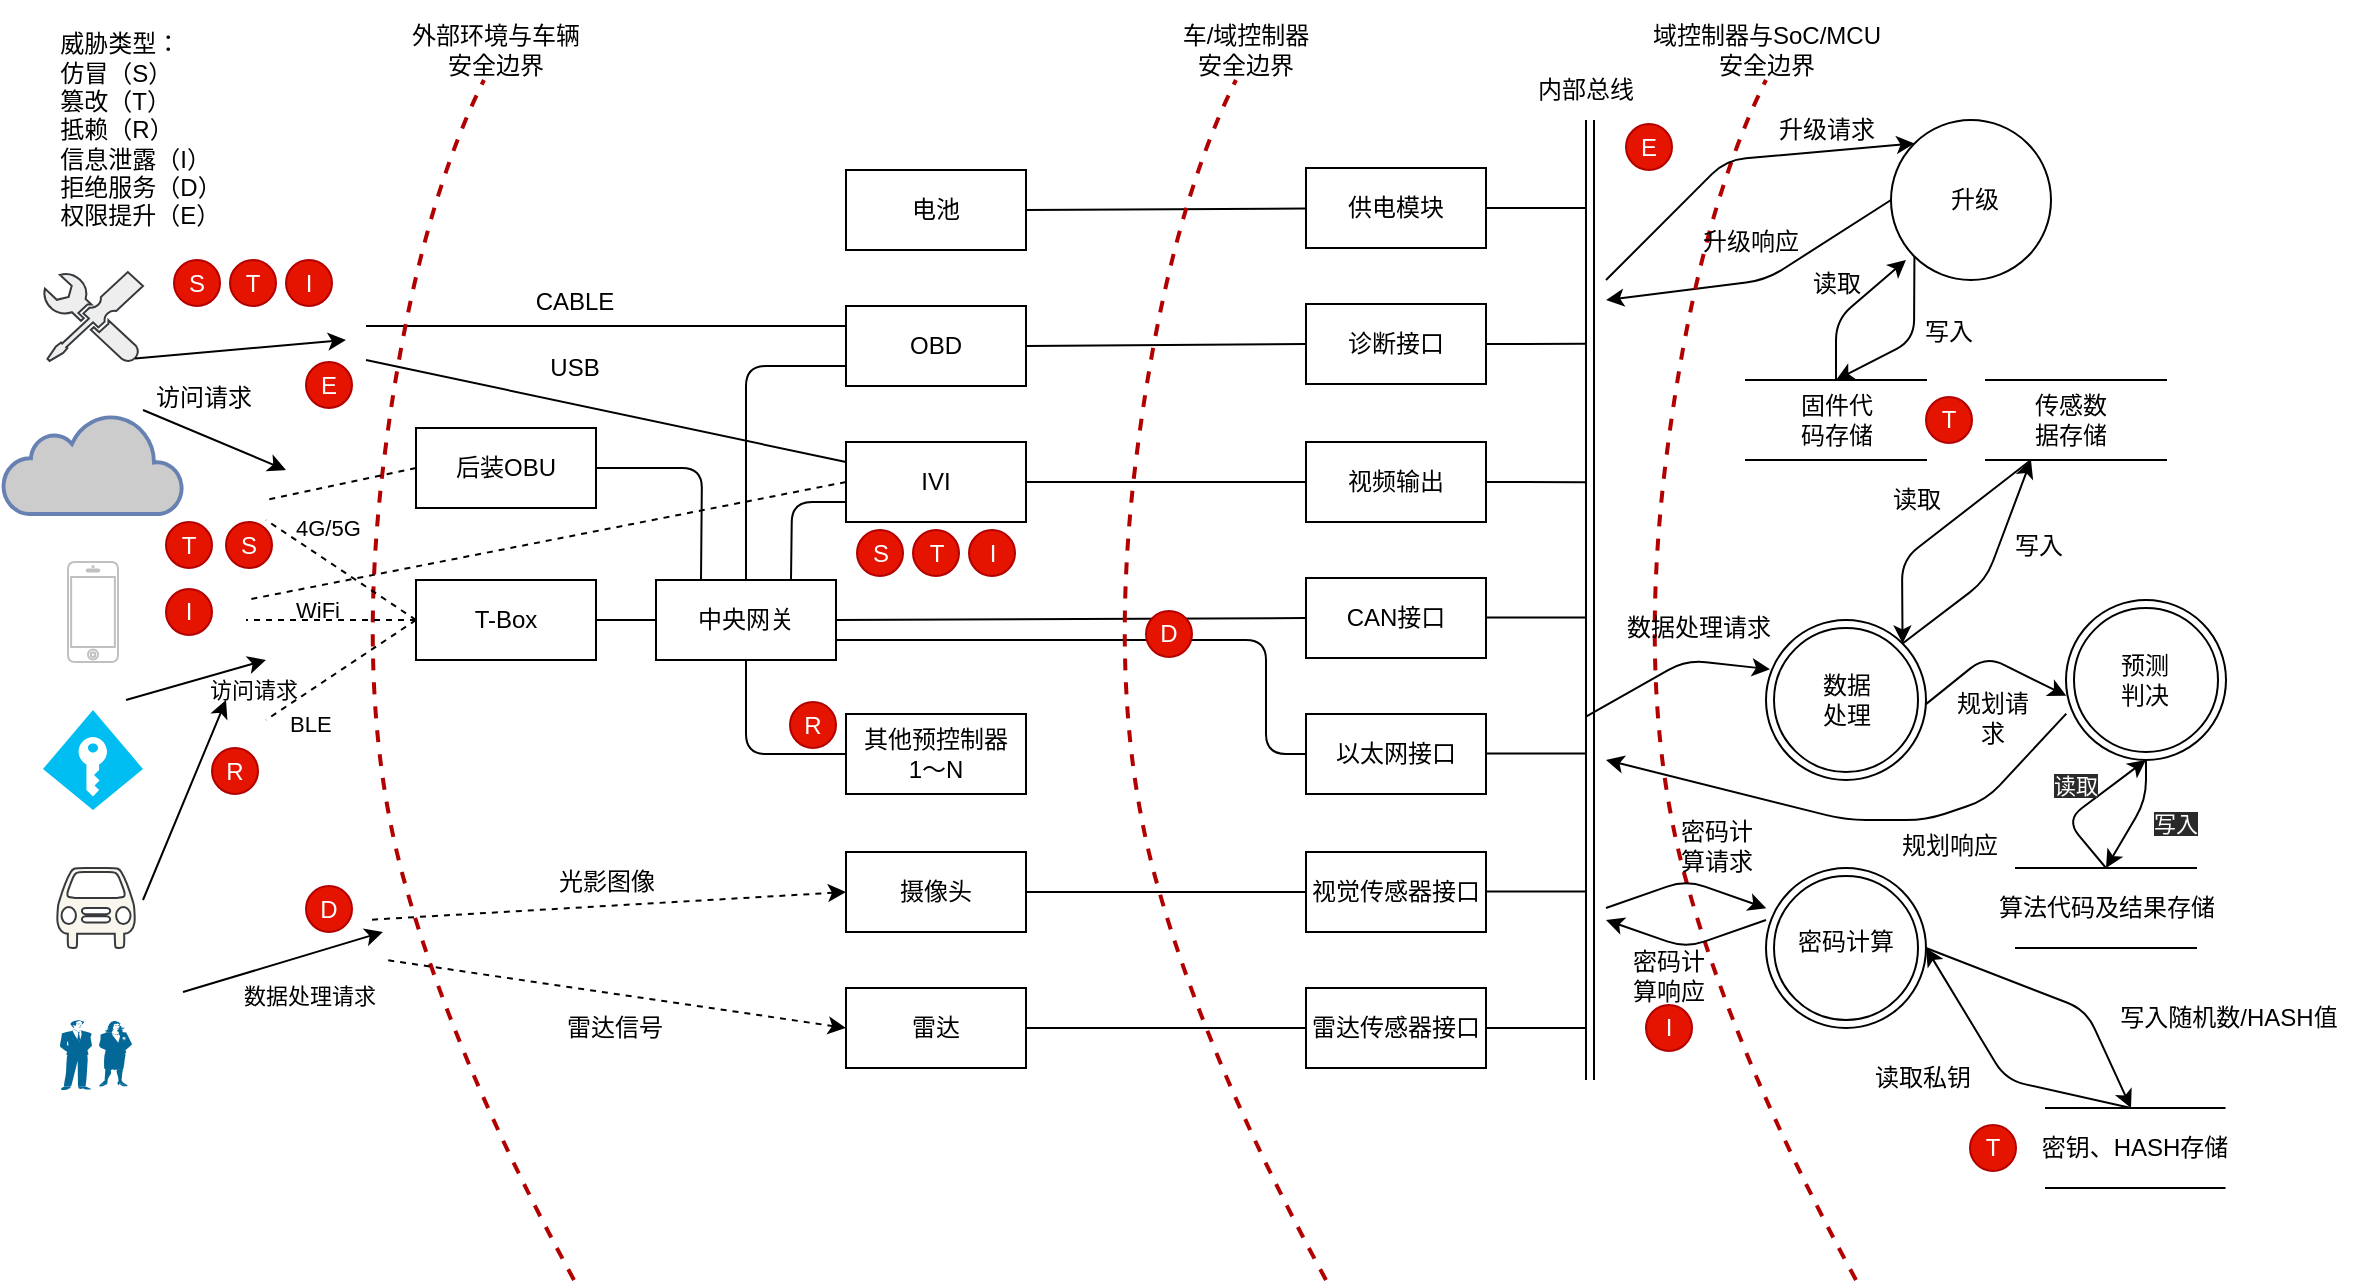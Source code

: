 <mxfile>
    <diagram id="yi_KGAg5PP_Yf4ZSJqFj" name="第 1 页">
        <mxGraphModel dx="1181" dy="488" grid="1" gridSize="10" guides="1" tooltips="1" connect="1" arrows="1" fold="1" page="0" pageScale="1" pageWidth="827" pageHeight="1169" math="0" shadow="0">
            <root>
                <mxCell id="0"/>
                <mxCell id="1" parent="0"/>
                <mxCell id="26" style="edgeStyle=none;html=1;exitX=1;exitY=0.5;exitDx=0;exitDy=0;endArrow=none;endFill=0;" edge="1" parent="1" source="5" target="11">
                    <mxGeometry relative="1" as="geometry"/>
                </mxCell>
                <mxCell id="5" value="电池" style="rounded=0;whiteSpace=wrap;html=1;" vertex="1" parent="1">
                    <mxGeometry x="30" y="125" width="90" height="40" as="geometry"/>
                </mxCell>
                <mxCell id="68" style="edgeStyle=none;html=1;exitX=1;exitY=0.5;exitDx=0;exitDy=0;endArrow=none;endFill=0;" edge="1" parent="1" source="11">
                    <mxGeometry relative="1" as="geometry">
                        <mxPoint x="400" y="144.049" as="targetPoint"/>
                    </mxGeometry>
                </mxCell>
                <mxCell id="11" value="供电模块" style="rounded=0;whiteSpace=wrap;html=1;" vertex="1" parent="1">
                    <mxGeometry x="260" y="124" width="90" height="40" as="geometry"/>
                </mxCell>
                <mxCell id="12" value="视觉传感器接口" style="rounded=0;whiteSpace=wrap;html=1;" vertex="1" parent="1">
                    <mxGeometry x="260" y="466" width="90" height="40" as="geometry"/>
                </mxCell>
                <mxCell id="69" style="edgeStyle=none;html=1;exitX=1;exitY=0.5;exitDx=0;exitDy=0;endArrow=none;endFill=0;" edge="1" parent="1" source="15">
                    <mxGeometry relative="1" as="geometry">
                        <mxPoint x="400" y="211.854" as="targetPoint"/>
                    </mxGeometry>
                </mxCell>
                <mxCell id="15" value="诊断接口" style="rounded=0;whiteSpace=wrap;html=1;" vertex="1" parent="1">
                    <mxGeometry x="260" y="192" width="90" height="40" as="geometry"/>
                </mxCell>
                <mxCell id="70" style="edgeStyle=none;html=1;exitX=1;exitY=0.5;exitDx=0;exitDy=0;endArrow=none;endFill=0;" edge="1" parent="1" source="16">
                    <mxGeometry relative="1" as="geometry">
                        <mxPoint x="400" y="281.122" as="targetPoint"/>
                    </mxGeometry>
                </mxCell>
                <mxCell id="16" value="&lt;span&gt;视频输出&lt;/span&gt;" style="rounded=0;whiteSpace=wrap;html=1;" vertex="1" parent="1">
                    <mxGeometry x="260" y="261" width="90" height="40" as="geometry"/>
                </mxCell>
                <mxCell id="17" value="CAN接口" style="rounded=0;whiteSpace=wrap;html=1;" vertex="1" parent="1">
                    <mxGeometry x="260" y="329" width="90" height="40" as="geometry"/>
                </mxCell>
                <mxCell id="18" value="以太网接口" style="rounded=0;whiteSpace=wrap;html=1;" vertex="1" parent="1">
                    <mxGeometry x="260" y="397" width="90" height="40" as="geometry"/>
                </mxCell>
                <mxCell id="51" style="edgeStyle=none;html=1;exitX=1;exitY=0.5;exitDx=0;exitDy=0;entryX=0;entryY=0.5;entryDx=0;entryDy=0;endArrow=none;endFill=0;" edge="1" parent="1" source="22" target="15">
                    <mxGeometry relative="1" as="geometry"/>
                </mxCell>
                <mxCell id="82" style="edgeStyle=none;html=1;exitX=0;exitY=0.75;exitDx=0;exitDy=0;entryX=0.5;entryY=0;entryDx=0;entryDy=0;endArrow=none;endFill=0;" edge="1" parent="1" source="22" target="24">
                    <mxGeometry relative="1" as="geometry">
                        <Array as="points">
                            <mxPoint x="-20" y="223"/>
                        </Array>
                    </mxGeometry>
                </mxCell>
                <mxCell id="98" style="edgeStyle=none;html=1;exitX=0;exitY=0.25;exitDx=0;exitDy=0;fontColor=#0A0A0A;endArrow=none;endFill=0;" edge="1" parent="1" source="22">
                    <mxGeometry relative="1" as="geometry">
                        <mxPoint x="-210" y="203" as="targetPoint"/>
                    </mxGeometry>
                </mxCell>
                <mxCell id="22" value="OBD" style="rounded=0;whiteSpace=wrap;html=1;" vertex="1" parent="1">
                    <mxGeometry x="30" y="193" width="90" height="40" as="geometry"/>
                </mxCell>
                <mxCell id="86" style="edgeStyle=none;html=1;exitX=0;exitY=0.75;exitDx=0;exitDy=0;entryX=0.75;entryY=0;entryDx=0;entryDy=0;endArrow=none;endFill=0;" edge="1" parent="1" source="23" target="24">
                    <mxGeometry relative="1" as="geometry">
                        <Array as="points">
                            <mxPoint x="3" y="291"/>
                        </Array>
                    </mxGeometry>
                </mxCell>
                <mxCell id="112" style="edgeStyle=none;html=1;exitX=0;exitY=0.5;exitDx=0;exitDy=0;dashed=1;fontColor=#FFFFFF;endArrow=none;endFill=0;" edge="1" parent="1" source="23">
                    <mxGeometry relative="1" as="geometry">
                        <mxPoint x="-270" y="340" as="targetPoint"/>
                    </mxGeometry>
                </mxCell>
                <mxCell id="23" value="IVI" style="rounded=0;whiteSpace=wrap;html=1;" vertex="1" parent="1">
                    <mxGeometry x="30" y="261" width="90" height="40" as="geometry"/>
                </mxCell>
                <mxCell id="52" style="edgeStyle=none;html=1;exitX=1;exitY=0.5;exitDx=0;exitDy=0;entryX=0;entryY=0.5;entryDx=0;entryDy=0;endArrow=none;endFill=0;" edge="1" parent="1" source="24" target="17">
                    <mxGeometry relative="1" as="geometry"/>
                </mxCell>
                <mxCell id="85" style="edgeStyle=none;html=1;exitX=0.5;exitY=1;exitDx=0;exitDy=0;entryX=0;entryY=0.5;entryDx=0;entryDy=0;endArrow=none;endFill=0;" edge="1" parent="1" source="24" target="84">
                    <mxGeometry relative="1" as="geometry">
                        <Array as="points">
                            <mxPoint x="-20" y="417"/>
                        </Array>
                    </mxGeometry>
                </mxCell>
                <mxCell id="24" value="中央网关" style="rounded=0;whiteSpace=wrap;html=1;" vertex="1" parent="1">
                    <mxGeometry x="-65" y="330" width="90" height="40" as="geometry"/>
                </mxCell>
                <mxCell id="53" style="edgeStyle=none;html=1;exitX=1;exitY=0.75;exitDx=0;exitDy=0;entryX=0;entryY=0.5;entryDx=0;entryDy=0;endArrow=none;endFill=0;" edge="1" parent="1" source="24" target="18">
                    <mxGeometry relative="1" as="geometry">
                        <mxPoint x="120" y="418" as="sourcePoint"/>
                        <Array as="points">
                            <mxPoint x="60" y="360"/>
                            <mxPoint x="240" y="360"/>
                            <mxPoint x="240" y="417"/>
                        </Array>
                    </mxGeometry>
                </mxCell>
                <mxCell id="28" value="" style="endArrow=none;html=1;exitX=1;exitY=0.5;exitDx=0;exitDy=0;entryX=0;entryY=0.5;entryDx=0;entryDy=0;" edge="1" parent="1" source="23" target="16">
                    <mxGeometry width="50" height="50" relative="1" as="geometry">
                        <mxPoint x="350" y="470" as="sourcePoint"/>
                        <mxPoint x="400" y="420" as="targetPoint"/>
                    </mxGeometry>
                </mxCell>
                <mxCell id="32" value="车/域控制器&lt;br&gt;安全边界" style="text;html=1;strokeColor=none;fillColor=none;align=center;verticalAlign=middle;whiteSpace=wrap;rounded=0;" vertex="1" parent="1">
                    <mxGeometry x="180" y="50" width="100" height="30" as="geometry"/>
                </mxCell>
                <mxCell id="36" value="外部环境与车辆&lt;br&gt;安全边界" style="text;html=1;strokeColor=none;fillColor=none;align=center;verticalAlign=middle;whiteSpace=wrap;rounded=0;" vertex="1" parent="1">
                    <mxGeometry x="-210" y="50" width="130" height="30" as="geometry"/>
                </mxCell>
                <mxCell id="56" style="edgeStyle=none;html=1;exitX=1;exitY=0.5;exitDx=0;exitDy=0;endArrow=none;endFill=0;" edge="1" parent="1" source="37">
                    <mxGeometry relative="1" as="geometry">
                        <mxPoint x="400" y="554" as="targetPoint"/>
                    </mxGeometry>
                </mxCell>
                <mxCell id="37" value="雷达传感器接口" style="rounded=0;whiteSpace=wrap;html=1;" vertex="1" parent="1">
                    <mxGeometry x="260" y="534" width="90" height="40" as="geometry"/>
                </mxCell>
                <mxCell id="45" value="" style="shape=mxgraph.cisco.people.man_woman;html=1;pointerEvents=1;dashed=0;fillColor=#036897;strokeColor=#ffffff;strokeWidth=2;verticalLabelPosition=bottom;verticalAlign=top;align=center;outlineConnect=0;" vertex="1" parent="1">
                    <mxGeometry x="-363" y="550" width="36" height="35" as="geometry"/>
                </mxCell>
                <mxCell id="47" value="" style="curved=1;endArrow=none;html=1;endFill=0;dashed=1;entryX=0.5;entryY=1;entryDx=0;entryDy=0;fillColor=#e51400;strokeColor=#B20000;strokeWidth=2;" edge="1" parent="1">
                    <mxGeometry width="50" height="50" relative="1" as="geometry">
                        <mxPoint x="-106" y="680" as="sourcePoint"/>
                        <mxPoint x="-151" y="80" as="targetPoint"/>
                        <Array as="points">
                            <mxPoint x="-166" y="570"/>
                            <mxPoint x="-216" y="390"/>
                            <mxPoint x="-186" y="150"/>
                        </Array>
                    </mxGeometry>
                </mxCell>
                <mxCell id="54" style="edgeStyle=none;html=1;exitX=1;exitY=0.5;exitDx=0;exitDy=0;entryX=0;entryY=0.5;entryDx=0;entryDy=0;endArrow=none;endFill=0;" edge="1" parent="1" source="49" target="12">
                    <mxGeometry relative="1" as="geometry"/>
                </mxCell>
                <mxCell id="78" value="" style="edgeStyle=none;html=1;exitX=0;exitY=0.5;exitDx=0;exitDy=0;endArrow=none;endFill=0;dashed=1;startArrow=classic;startFill=1;" edge="1" parent="1" source="49">
                    <mxGeometry relative="1" as="geometry">
                        <mxPoint x="-210" y="500" as="targetPoint"/>
                    </mxGeometry>
                </mxCell>
                <mxCell id="49" value="摄像头" style="rounded=0;whiteSpace=wrap;html=1;" vertex="1" parent="1">
                    <mxGeometry x="30" y="466" width="90" height="40" as="geometry"/>
                </mxCell>
                <mxCell id="55" style="edgeStyle=none;html=1;exitX=1;exitY=0.5;exitDx=0;exitDy=0;entryX=0;entryY=0.5;entryDx=0;entryDy=0;endArrow=none;endFill=0;" edge="1" parent="1" source="50" target="37">
                    <mxGeometry relative="1" as="geometry"/>
                </mxCell>
                <mxCell id="79" style="edgeStyle=none;html=1;exitX=0;exitY=0.5;exitDx=0;exitDy=0;endArrow=none;endFill=0;dashed=1;startArrow=classic;startFill=1;" edge="1" parent="1" source="50">
                    <mxGeometry relative="1" as="geometry">
                        <mxPoint x="-200" y="520" as="targetPoint"/>
                    </mxGeometry>
                </mxCell>
                <mxCell id="50" value="雷达" style="rounded=0;whiteSpace=wrap;html=1;" vertex="1" parent="1">
                    <mxGeometry x="30" y="534" width="90" height="40" as="geometry"/>
                </mxCell>
                <mxCell id="61" value="" style="shape=link;html=1;endArrow=none;endFill=0;" edge="1" parent="1">
                    <mxGeometry width="100" relative="1" as="geometry">
                        <mxPoint x="402" y="100" as="sourcePoint"/>
                        <mxPoint x="402" y="580" as="targetPoint"/>
                    </mxGeometry>
                </mxCell>
                <mxCell id="62" value="内部总线" style="text;html=1;strokeColor=none;fillColor=none;align=center;verticalAlign=middle;whiteSpace=wrap;rounded=0;" vertex="1" parent="1">
                    <mxGeometry x="370" y="70" width="60" height="30" as="geometry"/>
                </mxCell>
                <mxCell id="64" value="" style="curved=1;endArrow=none;html=1;endFill=0;dashed=1;entryX=0.5;entryY=1;entryDx=0;entryDy=0;fillColor=#e51400;strokeColor=#B20000;strokeWidth=2;" edge="1" parent="1">
                    <mxGeometry width="50" height="50" relative="1" as="geometry">
                        <mxPoint x="270" y="680" as="sourcePoint"/>
                        <mxPoint x="225" y="80" as="targetPoint"/>
                        <Array as="points">
                            <mxPoint x="210" y="570"/>
                            <mxPoint x="160" y="390"/>
                            <mxPoint x="190" y="150"/>
                        </Array>
                    </mxGeometry>
                </mxCell>
                <mxCell id="65" style="edgeStyle=none;html=1;exitX=1;exitY=0.5;exitDx=0;exitDy=0;endArrow=none;endFill=0;" edge="1" parent="1">
                    <mxGeometry relative="1" as="geometry">
                        <mxPoint x="350" y="485.76" as="sourcePoint"/>
                        <mxPoint x="400" y="485.76" as="targetPoint"/>
                    </mxGeometry>
                </mxCell>
                <mxCell id="66" style="edgeStyle=none;html=1;exitX=1;exitY=0.5;exitDx=0;exitDy=0;endArrow=none;endFill=0;" edge="1" parent="1">
                    <mxGeometry relative="1" as="geometry">
                        <mxPoint x="350" y="416.76" as="sourcePoint"/>
                        <mxPoint x="400" y="416.76" as="targetPoint"/>
                    </mxGeometry>
                </mxCell>
                <mxCell id="67" style="edgeStyle=none;html=1;exitX=1;exitY=0.5;exitDx=0;exitDy=0;endArrow=none;endFill=0;" edge="1" parent="1">
                    <mxGeometry relative="1" as="geometry">
                        <mxPoint x="350" y="348.76" as="sourcePoint"/>
                        <mxPoint x="400" y="348.76" as="targetPoint"/>
                    </mxGeometry>
                </mxCell>
                <mxCell id="81" style="edgeStyle=none;html=1;exitX=1;exitY=0.5;exitDx=0;exitDy=0;entryX=0;entryY=0.5;entryDx=0;entryDy=0;endArrow=none;endFill=0;" edge="1" parent="1" source="80" target="24">
                    <mxGeometry relative="1" as="geometry"/>
                </mxCell>
                <mxCell id="87" style="edgeStyle=none;html=1;exitX=0;exitY=0.5;exitDx=0;exitDy=0;endArrow=none;endFill=0;dashed=1;" edge="1" parent="1" source="80">
                    <mxGeometry relative="1" as="geometry">
                        <mxPoint x="-260" y="300" as="targetPoint"/>
                    </mxGeometry>
                </mxCell>
                <mxCell id="106" value="" style="edgeStyle=none;html=1;exitX=0;exitY=0.5;exitDx=0;exitDy=0;dashed=1;fontColor=#FFFFFF;endArrow=none;endFill=0;" edge="1" parent="1" source="80">
                    <mxGeometry relative="1" as="geometry">
                        <mxPoint x="-270" y="350" as="targetPoint"/>
                    </mxGeometry>
                </mxCell>
                <mxCell id="110" value="" style="edgeStyle=none;html=1;exitX=0;exitY=0.5;exitDx=0;exitDy=0;dashed=1;fontColor=#FFFFFF;endArrow=none;endFill=0;" edge="1" parent="1" source="80">
                    <mxGeometry relative="1" as="geometry">
                        <mxPoint x="-260" y="400" as="targetPoint"/>
                    </mxGeometry>
                </mxCell>
                <mxCell id="80" value="T-Box" style="rounded=0;whiteSpace=wrap;html=1;" vertex="1" parent="1">
                    <mxGeometry x="-185" y="330" width="90" height="40" as="geometry"/>
                </mxCell>
                <mxCell id="84" value="其他预控制器&lt;br&gt;1～N" style="rounded=0;whiteSpace=wrap;html=1;" vertex="1" parent="1">
                    <mxGeometry x="30" y="397" width="90" height="40" as="geometry"/>
                </mxCell>
                <mxCell id="88" value="" style="shape=mxgraph.signs.transportation.car_1;html=1;pointerEvents=1;fillColor=#f9f7ed;strokeColor=#36393d;verticalLabelPosition=bottom;verticalAlign=top;align=center;" vertex="1" parent="1">
                    <mxGeometry x="-364.5" y="474" width="39" height="40" as="geometry"/>
                </mxCell>
                <mxCell id="91" value="" style="html=1;outlineConnect=0;fillColor=#CCCCCC;strokeColor=#6881B3;gradientColor=none;gradientDirection=north;strokeWidth=2;shape=mxgraph.networks.cloud;fontColor=#ffffff;" vertex="1" parent="1">
                    <mxGeometry x="-391.5" y="247" width="90" height="50" as="geometry"/>
                </mxCell>
                <mxCell id="95" style="edgeStyle=none;html=1;exitX=1;exitY=0.5;exitDx=0;exitDy=0;entryX=0.25;entryY=0;entryDx=0;entryDy=0;fontColor=#0A0A0A;endArrow=none;endFill=0;" edge="1" parent="1" source="94" target="24">
                    <mxGeometry relative="1" as="geometry">
                        <Array as="points">
                            <mxPoint x="-42" y="274"/>
                        </Array>
                    </mxGeometry>
                </mxCell>
                <mxCell id="96" style="edgeStyle=none;html=1;exitX=0;exitY=0.5;exitDx=0;exitDy=0;fontColor=#0A0A0A;endArrow=none;endFill=0;dashed=1;" edge="1" parent="1" source="94">
                    <mxGeometry relative="1" as="geometry">
                        <mxPoint x="-260" y="290" as="targetPoint"/>
                    </mxGeometry>
                </mxCell>
                <mxCell id="94" value="后装OBU" style="rounded=0;whiteSpace=wrap;html=1;" vertex="1" parent="1">
                    <mxGeometry x="-185" y="254" width="90" height="40" as="geometry"/>
                </mxCell>
                <mxCell id="99" value="" style="sketch=0;aspect=fixed;pointerEvents=1;shadow=0;dashed=0;html=1;strokeColor=#36393d;labelPosition=center;verticalLabelPosition=bottom;verticalAlign=top;align=center;fillColor=#eeeeee;shape=mxgraph.mscae.enterprise.tool;" vertex="1" parent="1">
                    <mxGeometry x="-371.5" y="176" width="50" height="45" as="geometry"/>
                </mxCell>
                <mxCell id="103" value="" style="html=1;verticalLabelPosition=bottom;labelBackgroundColor=#ffffff;verticalAlign=top;shadow=0;dashed=0;strokeWidth=1;shape=mxgraph.ios7.misc.iphone;strokeColor=#c0c0c0;fontColor=#FFFFFF;" vertex="1" parent="1">
                    <mxGeometry x="-359" y="321" width="25" height="50" as="geometry"/>
                </mxCell>
                <mxCell id="108" value="" style="verticalLabelPosition=bottom;html=1;verticalAlign=top;align=center;strokeColor=none;fillColor=#00BEF2;shape=mxgraph.azure.access_control;fontColor=#FFFFFF;" vertex="1" parent="1">
                    <mxGeometry x="-371.5" y="395" width="50" height="50" as="geometry"/>
                </mxCell>
                <mxCell id="128" value="" style="ellipse;shape=doubleEllipse;whiteSpace=wrap;html=1;aspect=fixed;fontColor=#FFFFFF;" vertex="1" parent="1">
                    <mxGeometry x="490" y="350" width="80" height="80" as="geometry"/>
                </mxCell>
                <mxCell id="147" style="edgeStyle=none;html=1;exitX=0;exitY=1;exitDx=0;exitDy=0;entryX=0.5;entryY=0;entryDx=0;entryDy=0;fontColor=#FFFFFF;startArrow=none;startFill=0;endArrow=classic;endFill=1;strokeWidth=1;" edge="1" parent="1" source="130" target="139">
                    <mxGeometry relative="1" as="geometry">
                        <Array as="points">
                            <mxPoint x="564" y="210"/>
                        </Array>
                    </mxGeometry>
                </mxCell>
                <mxCell id="149" style="edgeStyle=none;html=1;exitX=0;exitY=0.5;exitDx=0;exitDy=0;fontColor=#FFFFFF;startArrow=none;startFill=0;endArrow=classic;endFill=1;strokeWidth=1;" edge="1" parent="1" source="130">
                    <mxGeometry relative="1" as="geometry">
                        <mxPoint x="410" y="190" as="targetPoint"/>
                        <Array as="points">
                            <mxPoint x="490" y="180"/>
                        </Array>
                    </mxGeometry>
                </mxCell>
                <mxCell id="130" value="" style="ellipse;whiteSpace=wrap;html=1;aspect=fixed;fontColor=#FFFFFF;" vertex="1" parent="1">
                    <mxGeometry x="552.5" y="100" width="80" height="80" as="geometry"/>
                </mxCell>
                <mxCell id="156" style="edgeStyle=none;html=1;exitX=0.5;exitY=1;exitDx=0;exitDy=0;entryX=0.5;entryY=0;entryDx=0;entryDy=0;fontColor=#FFFFFF;startArrow=none;startFill=0;endArrow=classic;endFill=1;strokeWidth=1;" edge="1" parent="1" source="131" target="155">
                    <mxGeometry relative="1" as="geometry">
                        <Array as="points">
                            <mxPoint x="680" y="440"/>
                        </Array>
                    </mxGeometry>
                </mxCell>
                <mxCell id="131" value="" style="ellipse;shape=doubleEllipse;whiteSpace=wrap;html=1;aspect=fixed;fontColor=#FFFFFF;" vertex="1" parent="1">
                    <mxGeometry x="640" y="340" width="80" height="80" as="geometry"/>
                </mxCell>
                <mxCell id="161" value="" style="edgeStyle=none;html=1;exitX=1;exitY=0.5;exitDx=0;exitDy=0;entryX=0.5;entryY=0;entryDx=0;entryDy=0;fontColor=#FFFFFF;startArrow=none;startFill=0;endArrow=classic;endFill=1;strokeWidth=1;" edge="1" parent="1" source="132">
                    <mxGeometry x="0.454" y="36" relative="1" as="geometry">
                        <mxPoint x="672.5" y="594" as="targetPoint"/>
                        <Array as="points">
                            <mxPoint x="650" y="545"/>
                        </Array>
                        <mxPoint y="-1" as="offset"/>
                    </mxGeometry>
                </mxCell>
                <mxCell id="132" value="" style="ellipse;shape=doubleEllipse;whiteSpace=wrap;html=1;aspect=fixed;fontColor=#FFFFFF;" vertex="1" parent="1">
                    <mxGeometry x="490" y="474" width="80" height="80" as="geometry"/>
                </mxCell>
                <mxCell id="151" value="" style="edgeStyle=none;html=1;exitX=0.5;exitY=0;exitDx=0;exitDy=0;fontColor=#FFFFFF;startArrow=none;startFill=0;endArrow=classic;endFill=1;strokeWidth=1;" edge="1" parent="1" source="139">
                    <mxGeometry relative="1" as="geometry">
                        <mxPoint x="560" y="170" as="targetPoint"/>
                        <Array as="points">
                            <mxPoint x="525" y="200"/>
                        </Array>
                    </mxGeometry>
                </mxCell>
                <mxCell id="139" value="" style="shape=partialRectangle;whiteSpace=wrap;html=1;left=0;right=0;fillColor=none;fontColor=#FFFFFF;" vertex="1" parent="1">
                    <mxGeometry x="480" y="230" width="90" height="40" as="geometry"/>
                </mxCell>
                <mxCell id="140" value="" style="shape=partialRectangle;whiteSpace=wrap;html=1;left=0;right=0;fillColor=none;fontColor=#FFFFFF;" vertex="1" parent="1">
                    <mxGeometry x="600" y="230" width="90" height="40" as="geometry"/>
                </mxCell>
                <mxCell id="142" value="" style="curved=1;endArrow=none;html=1;endFill=0;dashed=1;entryX=0.5;entryY=1;entryDx=0;entryDy=0;fillColor=#e51400;strokeColor=#B20000;strokeWidth=2;" edge="1" parent="1">
                    <mxGeometry width="50" height="50" relative="1" as="geometry">
                        <mxPoint x="535" y="680" as="sourcePoint"/>
                        <mxPoint x="490" y="80" as="targetPoint"/>
                        <Array as="points">
                            <mxPoint x="475" y="570"/>
                            <mxPoint x="425" y="390"/>
                            <mxPoint x="455" y="150"/>
                        </Array>
                    </mxGeometry>
                </mxCell>
                <mxCell id="143" value="域控制器与SoC/MCU&lt;br&gt;安全边界" style="text;html=1;strokeColor=none;fillColor=none;align=center;verticalAlign=middle;whiteSpace=wrap;rounded=0;" vertex="1" parent="1">
                    <mxGeometry x="427.5" y="50" width="125" height="30" as="geometry"/>
                </mxCell>
                <mxCell id="144" value="" style="endArrow=classic;html=1;fontColor=#FF3333;strokeWidth=1;entryX=0;entryY=0;entryDx=0;entryDy=0;" edge="1" parent="1" target="130">
                    <mxGeometry width="50" height="50" relative="1" as="geometry">
                        <mxPoint x="410" y="180" as="sourcePoint"/>
                        <mxPoint x="540" y="190" as="targetPoint"/>
                        <Array as="points">
                            <mxPoint x="470" y="120"/>
                        </Array>
                    </mxGeometry>
                </mxCell>
                <mxCell id="152" style="edgeStyle=none;html=1;exitX=1;exitY=0;exitDx=0;exitDy=0;entryX=0.25;entryY=1;entryDx=0;entryDy=0;fontColor=#FFFFFF;startArrow=none;startFill=0;endArrow=classic;endFill=1;strokeWidth=1;" edge="1" parent="1" source="128" target="140">
                    <mxGeometry relative="1" as="geometry">
                        <mxPoint x="574.216" y="246.284" as="sourcePoint"/>
                        <mxPoint x="535" y="308" as="targetPoint"/>
                        <Array as="points">
                            <mxPoint x="600" y="330"/>
                        </Array>
                    </mxGeometry>
                </mxCell>
                <mxCell id="154" value="" style="edgeStyle=none;html=1;exitX=0.25;exitY=1;exitDx=0;exitDy=0;fontColor=#FFFFFF;startArrow=none;startFill=0;endArrow=classic;endFill=1;strokeWidth=1;entryX=1;entryY=0;entryDx=0;entryDy=0;" edge="1" parent="1" source="140" target="128">
                    <mxGeometry relative="1" as="geometry">
                        <mxPoint x="570" y="180" as="targetPoint"/>
                        <mxPoint x="535" y="240" as="sourcePoint"/>
                        <Array as="points">
                            <mxPoint x="558" y="320"/>
                        </Array>
                    </mxGeometry>
                </mxCell>
                <mxCell id="157" style="edgeStyle=none;html=1;exitX=0.5;exitY=0;exitDx=0;exitDy=0;entryX=0.5;entryY=1;entryDx=0;entryDy=0;fontColor=#FFFFFF;startArrow=none;startFill=0;endArrow=classic;endFill=1;strokeWidth=1;" edge="1" parent="1" source="155" target="131">
                    <mxGeometry relative="1" as="geometry">
                        <Array as="points">
                            <mxPoint x="640" y="450"/>
                        </Array>
                    </mxGeometry>
                </mxCell>
                <mxCell id="155" value="" style="shape=partialRectangle;whiteSpace=wrap;html=1;left=0;right=0;fillColor=none;fontColor=#FFFFFF;" vertex="1" parent="1">
                    <mxGeometry x="615" y="474" width="90" height="40" as="geometry"/>
                </mxCell>
                <mxCell id="162" value="" style="edgeStyle=none;html=1;exitX=0.5;exitY=0;exitDx=0;exitDy=0;entryX=1;entryY=0.5;entryDx=0;entryDy=0;fontColor=#FFFFFF;startArrow=none;startFill=0;endArrow=classic;endFill=1;strokeWidth=1;" edge="1" parent="1" target="132">
                    <mxGeometry relative="1" as="geometry">
                        <mxPoint x="672.5" y="594" as="sourcePoint"/>
                        <Array as="points">
                            <mxPoint x="610" y="580"/>
                        </Array>
                    </mxGeometry>
                </mxCell>
                <mxCell id="164" value="" style="endArrow=classic;html=1;fontColor=#FF3333;strokeWidth=1;entryX=0.025;entryY=0.308;entryDx=0;entryDy=0;entryPerimeter=0;" edge="1" parent="1" target="128">
                    <mxGeometry width="50" height="50" relative="1" as="geometry">
                        <mxPoint x="400" y="398.28" as="sourcePoint"/>
                        <mxPoint x="554.216" y="329.996" as="targetPoint"/>
                        <Array as="points">
                            <mxPoint x="450" y="370"/>
                        </Array>
                    </mxGeometry>
                </mxCell>
                <mxCell id="168" value="" style="endArrow=classic;html=1;fontColor=#FF3333;strokeWidth=1;entryX=0.002;entryY=0.625;entryDx=0;entryDy=0;entryPerimeter=0;" edge="1" parent="1">
                    <mxGeometry width="50" height="50" relative="1" as="geometry">
                        <mxPoint x="570" y="392.07" as="sourcePoint"/>
                        <mxPoint x="640.16" y="387.93" as="targetPoint"/>
                        <Array as="points">
                            <mxPoint x="600" y="367.93"/>
                        </Array>
                    </mxGeometry>
                </mxCell>
                <mxCell id="171" value="" style="edgeStyle=none;html=1;exitX=0.002;exitY=0.71;exitDx=0;exitDy=0;fontColor=#FFFFFF;startArrow=none;startFill=0;endArrow=classic;endFill=1;strokeWidth=1;exitPerimeter=0;" edge="1" parent="1" source="131">
                    <mxGeometry x="-0.362" y="3" relative="1" as="geometry">
                        <mxPoint x="510.0" y="445" as="sourcePoint"/>
                        <mxPoint x="410" y="420" as="targetPoint"/>
                        <Array as="points">
                            <mxPoint x="600" y="440"/>
                            <mxPoint x="570" y="450"/>
                            <mxPoint x="530" y="450"/>
                        </Array>
                        <mxPoint as="offset"/>
                    </mxGeometry>
                </mxCell>
                <mxCell id="172" value="" style="endArrow=classic;html=1;fontColor=#FF3333;strokeWidth=1;entryX=0.002;entryY=0.251;entryDx=0;entryDy=0;entryPerimeter=0;" edge="1" parent="1" target="132">
                    <mxGeometry width="50" height="50" relative="1" as="geometry">
                        <mxPoint x="410" y="494" as="sourcePoint"/>
                        <mxPoint x="492" y="482.36" as="targetPoint"/>
                        <Array as="points">
                            <mxPoint x="450" y="480"/>
                        </Array>
                    </mxGeometry>
                </mxCell>
                <mxCell id="176" style="edgeStyle=none;html=1;exitX=0;exitY=0.325;exitDx=0;exitDy=0;fontColor=#FFFFFF;startArrow=none;startFill=0;endArrow=classic;endFill=1;strokeWidth=1;exitPerimeter=0;" edge="1" parent="1" source="132">
                    <mxGeometry relative="1" as="geometry">
                        <mxPoint x="466.716" y="500.004" as="sourcePoint"/>
                        <mxPoint x="410" y="500" as="targetPoint"/>
                        <Array as="points">
                            <mxPoint x="450" y="514"/>
                        </Array>
                    </mxGeometry>
                </mxCell>
                <mxCell id="178" value="" style="endArrow=classic;html=1;fontColor=#FF3333;strokeWidth=1;exitX=0.92;exitY=0.96;exitDx=0;exitDy=0;exitPerimeter=0;" edge="1" parent="1" source="99">
                    <mxGeometry width="50" height="50" relative="1" as="geometry">
                        <mxPoint x="-320" y="240" as="sourcePoint"/>
                        <mxPoint x="-220" y="210" as="targetPoint"/>
                    </mxGeometry>
                </mxCell>
                <mxCell id="181" value="" style="endArrow=classic;html=1;fontColor=#FF3333;strokeWidth=1;" edge="1" parent="1">
                    <mxGeometry width="50" height="50" relative="1" as="geometry">
                        <mxPoint x="-321.5" y="245" as="sourcePoint"/>
                        <mxPoint x="-250" y="275" as="targetPoint"/>
                    </mxGeometry>
                </mxCell>
                <mxCell id="188" value="" style="endArrow=classic;html=1;fontColor=#FF3333;strokeWidth=1;" edge="1" parent="1">
                    <mxGeometry width="50" height="50" relative="1" as="geometry">
                        <mxPoint x="-301.5" y="536" as="sourcePoint"/>
                        <mxPoint x="-201.5" y="506" as="targetPoint"/>
                    </mxGeometry>
                </mxCell>
                <mxCell id="190" value="" style="endArrow=classic;html=1;fontColor=#FF3333;strokeWidth=1;" edge="1" parent="1">
                    <mxGeometry width="50" height="50" relative="1" as="geometry">
                        <mxPoint x="-330" y="390" as="sourcePoint"/>
                        <mxPoint x="-260" y="370" as="targetPoint"/>
                    </mxGeometry>
                </mxCell>
                <mxCell id="192" value="" style="endArrow=classic;html=1;fontColor=#FF3333;strokeWidth=1;" edge="1" parent="1">
                    <mxGeometry width="50" height="50" relative="1" as="geometry">
                        <mxPoint x="-321.5" y="490" as="sourcePoint"/>
                        <mxPoint x="-280" y="390" as="targetPoint"/>
                    </mxGeometry>
                </mxCell>
                <mxCell id="194" value="S" style="ellipse;whiteSpace=wrap;html=1;aspect=fixed;fontColor=#ffffff;fillColor=#e51400;strokeColor=#B20000;" vertex="1" parent="1">
                    <mxGeometry x="-280" y="301" width="23" height="23" as="geometry"/>
                </mxCell>
                <mxCell id="195" value="T" style="ellipse;whiteSpace=wrap;html=1;aspect=fixed;fontColor=#ffffff;fillColor=#e51400;strokeColor=#B20000;" vertex="1" parent="1">
                    <mxGeometry x="-310" y="301" width="23" height="23" as="geometry"/>
                </mxCell>
                <mxCell id="196" value="R" style="ellipse;whiteSpace=wrap;html=1;aspect=fixed;fontColor=#ffffff;fillColor=#e51400;strokeColor=#B20000;" vertex="1" parent="1">
                    <mxGeometry x="-287" y="414" width="23" height="23" as="geometry"/>
                </mxCell>
                <mxCell id="197" value="I" style="ellipse;whiteSpace=wrap;html=1;aspect=fixed;fontColor=#ffffff;fillColor=#e51400;strokeColor=#B20000;" vertex="1" parent="1">
                    <mxGeometry x="-310" y="334.5" width="23" height="23" as="geometry"/>
                </mxCell>
                <mxCell id="198" value="D" style="ellipse;whiteSpace=wrap;html=1;aspect=fixed;fontColor=#ffffff;fillColor=#e51400;strokeColor=#B20000;" vertex="1" parent="1">
                    <mxGeometry x="-240" y="483" width="23" height="23" as="geometry"/>
                </mxCell>
                <mxCell id="199" value="E" style="ellipse;whiteSpace=wrap;html=1;aspect=fixed;fontColor=#ffffff;fillColor=#e51400;strokeColor=#B20000;" vertex="1" parent="1">
                    <mxGeometry x="-240" y="221" width="23" height="23" as="geometry"/>
                </mxCell>
                <mxCell id="204" value="E" style="ellipse;whiteSpace=wrap;html=1;aspect=fixed;fontColor=#ffffff;fillColor=#e51400;strokeColor=#B20000;" vertex="1" parent="1">
                    <mxGeometry x="420" y="102" width="23" height="23" as="geometry"/>
                </mxCell>
                <mxCell id="205" value="I" style="ellipse;whiteSpace=wrap;html=1;aspect=fixed;fontColor=#ffffff;fillColor=#e51400;strokeColor=#B20000;" vertex="1" parent="1">
                    <mxGeometry x="430" y="542.5" width="23" height="23" as="geometry"/>
                </mxCell>
                <mxCell id="207" value="D" style="ellipse;whiteSpace=wrap;html=1;aspect=fixed;fontColor=#ffffff;fillColor=#e51400;strokeColor=#B20000;" vertex="1" parent="1">
                    <mxGeometry x="180" y="345.5" width="23" height="23" as="geometry"/>
                </mxCell>
                <mxCell id="208" value="R" style="ellipse;whiteSpace=wrap;html=1;aspect=fixed;fontColor=#ffffff;fillColor=#e51400;strokeColor=#B20000;" vertex="1" parent="1">
                    <mxGeometry x="2" y="391" width="23" height="23" as="geometry"/>
                </mxCell>
                <mxCell id="209" value="T" style="ellipse;whiteSpace=wrap;html=1;aspect=fixed;fontColor=#ffffff;fillColor=#e51400;strokeColor=#B20000;" vertex="1" parent="1">
                    <mxGeometry x="570" y="238.5" width="23" height="23" as="geometry"/>
                </mxCell>
                <mxCell id="211" value="" style="edgeStyle=none;html=1;fontColor=#FFFFFF;startArrow=none;startFill=0;endArrow=classic;endFill=1;strokeWidth=1;" edge="1" parent="1" source="210">
                    <mxGeometry relative="1" as="geometry">
                        <mxPoint x="615.0" y="614.0" as="targetPoint"/>
                    </mxGeometry>
                </mxCell>
                <mxCell id="210" value="T" style="ellipse;whiteSpace=wrap;html=1;aspect=fixed;fontColor=#ffffff;fillColor=#e51400;strokeColor=#B20000;" vertex="1" parent="1">
                    <mxGeometry x="592" y="602.5" width="23" height="23" as="geometry"/>
                </mxCell>
                <mxCell id="212" value="S" style="ellipse;whiteSpace=wrap;html=1;aspect=fixed;fontColor=#ffffff;fillColor=#e51400;strokeColor=#B20000;" vertex="1" parent="1">
                    <mxGeometry x="-306" y="170" width="23" height="23" as="geometry"/>
                </mxCell>
                <mxCell id="213" value="T" style="ellipse;whiteSpace=wrap;html=1;aspect=fixed;fontColor=#ffffff;fillColor=#e51400;strokeColor=#B20000;" vertex="1" parent="1">
                    <mxGeometry x="-278" y="170" width="23" height="23" as="geometry"/>
                </mxCell>
                <mxCell id="214" value="I" style="ellipse;whiteSpace=wrap;html=1;aspect=fixed;fontColor=#ffffff;fillColor=#e51400;strokeColor=#B20000;" vertex="1" parent="1">
                    <mxGeometry x="-250" y="170" width="23" height="23" as="geometry"/>
                </mxCell>
                <mxCell id="215" value="S" style="ellipse;whiteSpace=wrap;html=1;aspect=fixed;fontColor=#ffffff;fillColor=#e51400;strokeColor=#B20000;" vertex="1" parent="1">
                    <mxGeometry x="35.5" y="305" width="23" height="23" as="geometry"/>
                </mxCell>
                <mxCell id="216" value="T" style="ellipse;whiteSpace=wrap;html=1;aspect=fixed;fontColor=#ffffff;fillColor=#e51400;strokeColor=#B20000;" vertex="1" parent="1">
                    <mxGeometry x="63.5" y="305" width="23" height="23" as="geometry"/>
                </mxCell>
                <mxCell id="217" value="I" style="ellipse;whiteSpace=wrap;html=1;aspect=fixed;fontColor=#ffffff;fillColor=#e51400;strokeColor=#B20000;" vertex="1" parent="1">
                    <mxGeometry x="91.5" y="305" width="23" height="23" as="geometry"/>
                </mxCell>
                <mxCell id="218" style="edgeStyle=none;html=1;exitX=0;exitY=0.25;exitDx=0;exitDy=0;fontColor=#0A0A0A;endArrow=none;endFill=0;" edge="1" parent="1" source="23">
                    <mxGeometry relative="1" as="geometry">
                        <mxPoint x="-210" y="220" as="targetPoint"/>
                        <mxPoint x="40" y="213" as="sourcePoint"/>
                        <Array as="points"/>
                    </mxGeometry>
                </mxCell>
                <mxCell id="222" value="&lt;span style=&quot;font-family: helvetica; font-size: 11px; font-style: normal; font-weight: 400; letter-spacing: normal; text-align: center; text-indent: 0px; text-transform: none; word-spacing: 0px; display: inline; float: none;&quot;&gt;WiFi&lt;/span&gt;" style="text;whiteSpace=wrap;html=1;fontSize=12;fontFamily=Helvetica;fontColor=default;labelBackgroundColor=none;" vertex="1" parent="1">
                    <mxGeometry x="-247" y="331" width="30" height="30" as="geometry"/>
                </mxCell>
                <mxCell id="225" value="访问请求" style="text;html=1;strokeColor=none;fillColor=none;align=center;verticalAlign=middle;whiteSpace=wrap;rounded=0;fontFamily=Helvetica;fontSize=12;fontColor=default;" vertex="1" parent="1">
                    <mxGeometry x="-321.5" y="224" width="60" height="30" as="geometry"/>
                </mxCell>
                <mxCell id="227" value="&lt;span style=&quot;font-family: helvetica; font-size: 11px; font-style: normal; font-weight: 400; letter-spacing: normal; text-align: center; text-indent: 0px; text-transform: none; word-spacing: 0px; display: inline; float: none;&quot;&gt;BLE&lt;/span&gt;" style="text;whiteSpace=wrap;html=1;fontSize=12;fontFamily=Helvetica;fontColor=default;labelBackgroundColor=none;" vertex="1" parent="1">
                    <mxGeometry x="-250" y="387.5" width="30" height="30" as="geometry"/>
                </mxCell>
                <mxCell id="228" value="&lt;span style=&quot;font-family: helvetica; font-size: 11px; font-style: normal; font-weight: 400; letter-spacing: normal; text-align: center; text-indent: 0px; text-transform: none; word-spacing: 0px; display: inline; float: none;&quot;&gt;4G/5G&lt;/span&gt;" style="text;whiteSpace=wrap;html=1;fontSize=12;fontFamily=Helvetica;fontColor=default;labelBackgroundColor=none;" vertex="1" parent="1">
                    <mxGeometry x="-247" y="290" width="30" height="30" as="geometry"/>
                </mxCell>
                <mxCell id="233" value="&lt;meta charset=&quot;utf-8&quot;&gt;&lt;span style=&quot;font-family: helvetica; font-size: 11px; font-style: normal; font-weight: 400; letter-spacing: normal; text-align: center; text-indent: 0px; text-transform: none; word-spacing: 0px; display: inline; float: none;&quot;&gt;数据处理请求&lt;/span&gt;" style="text;whiteSpace=wrap;html=1;fontSize=12;fontFamily=Helvetica;fontColor=default;labelBackgroundColor=none;" vertex="1" parent="1">
                    <mxGeometry x="-273.5" y="524" width="90" height="30" as="geometry"/>
                </mxCell>
                <mxCell id="234" value="&lt;div style=&quot;text-align: center&quot;&gt;&lt;span style=&quot;font-size: 11px&quot;&gt;&lt;font face=&quot;helvetica&quot;&gt;访问请求&lt;/font&gt;&lt;/span&gt;&lt;/div&gt;" style="text;whiteSpace=wrap;html=1;fontSize=12;fontFamily=Helvetica;fontColor=default;labelBackgroundColor=none;" vertex="1" parent="1">
                    <mxGeometry x="-290" y="371" width="70" height="30" as="geometry"/>
                </mxCell>
                <mxCell id="259" value="&lt;meta charset=&quot;utf-8&quot;&gt;&lt;span style=&quot;color: rgb(255, 255, 255); font-family: helvetica; font-size: 11px; font-style: normal; font-weight: 400; letter-spacing: normal; text-align: center; text-indent: 0px; text-transform: none; word-spacing: 0px; background-color: rgb(42, 42, 42); display: inline; float: none;&quot;&gt;读取&lt;/span&gt;" style="text;whiteSpace=wrap;html=1;fontSize=12;fontFamily=Helvetica;fontColor=default;align=center;verticalAlign=middle;rounded=0;" vertex="1" parent="1">
                    <mxGeometry x="620" y="417.5" width="50" height="30" as="geometry"/>
                </mxCell>
                <mxCell id="260" value="&lt;meta charset=&quot;utf-8&quot;&gt;&lt;span style=&quot;color: rgb(255, 255, 255); font-family: helvetica; font-size: 11px; font-style: normal; font-weight: 400; letter-spacing: normal; text-align: center; text-indent: 0px; text-transform: none; word-spacing: 0px; background-color: rgb(42, 42, 42); display: inline; float: none;&quot;&gt;写入&lt;/span&gt;" style="text;whiteSpace=wrap;html=1;fontSize=12;fontFamily=Helvetica;fontColor=default;align=center;verticalAlign=middle;rounded=0;" vertex="1" parent="1">
                    <mxGeometry x="670" y="437" width="50" height="30" as="geometry"/>
                </mxCell>
                <mxCell id="261" value="升级请求" style="text;html=1;strokeColor=none;fillColor=none;align=center;verticalAlign=middle;whiteSpace=wrap;rounded=0;" vertex="1" parent="1">
                    <mxGeometry x="457.5" y="90" width="125" height="30" as="geometry"/>
                </mxCell>
                <mxCell id="262" value="升级响应" style="text;html=1;strokeColor=none;fillColor=none;align=center;verticalAlign=middle;whiteSpace=wrap;rounded=0;" vertex="1" parent="1">
                    <mxGeometry x="420" y="146" width="125" height="30" as="geometry"/>
                </mxCell>
                <mxCell id="263" value="升级" style="text;html=1;strokeColor=none;fillColor=none;align=center;verticalAlign=middle;whiteSpace=wrap;rounded=0;" vertex="1" parent="1">
                    <mxGeometry x="532" y="125" width="125" height="30" as="geometry"/>
                </mxCell>
                <mxCell id="264" value="读取" style="text;html=1;strokeColor=none;fillColor=none;align=center;verticalAlign=middle;whiteSpace=wrap;rounded=0;" vertex="1" parent="1">
                    <mxGeometry x="502.5" y="166.5" width="45" height="30" as="geometry"/>
                </mxCell>
                <mxCell id="265" value="写入" style="text;html=1;strokeColor=none;fillColor=none;align=center;verticalAlign=middle;whiteSpace=wrap;rounded=0;" vertex="1" parent="1">
                    <mxGeometry x="559" y="191" width="45" height="30" as="geometry"/>
                </mxCell>
                <mxCell id="266" value="传感数据存储" style="text;html=1;strokeColor=none;fillColor=none;align=center;verticalAlign=middle;whiteSpace=wrap;rounded=0;" vertex="1" parent="1">
                    <mxGeometry x="620" y="235" width="45" height="30" as="geometry"/>
                </mxCell>
                <mxCell id="267" value="固件代码存储" style="text;html=1;strokeColor=none;fillColor=none;align=center;verticalAlign=middle;whiteSpace=wrap;rounded=0;" vertex="1" parent="1">
                    <mxGeometry x="502.5" y="235" width="45" height="30" as="geometry"/>
                </mxCell>
                <mxCell id="268" value="写入" style="text;html=1;strokeColor=none;fillColor=none;align=center;verticalAlign=middle;whiteSpace=wrap;rounded=0;" vertex="1" parent="1">
                    <mxGeometry x="604" y="298" width="45" height="30" as="geometry"/>
                </mxCell>
                <mxCell id="269" value="读取" style="text;html=1;strokeColor=none;fillColor=none;align=center;verticalAlign=middle;whiteSpace=wrap;rounded=0;" vertex="1" parent="1">
                    <mxGeometry x="542.5" y="275" width="45" height="30" as="geometry"/>
                </mxCell>
                <mxCell id="270" value="数据&lt;br&gt;处理" style="text;html=1;strokeColor=none;fillColor=none;align=center;verticalAlign=middle;whiteSpace=wrap;rounded=0;" vertex="1" parent="1">
                    <mxGeometry x="507.5" y="375" width="45" height="30" as="geometry"/>
                </mxCell>
                <mxCell id="271" value="预测&lt;br&gt;判决" style="text;html=1;strokeColor=none;fillColor=none;align=center;verticalAlign=middle;whiteSpace=wrap;rounded=0;" vertex="1" parent="1">
                    <mxGeometry x="657" y="365" width="45" height="30" as="geometry"/>
                </mxCell>
                <mxCell id="272" value="规划请求" style="text;html=1;strokeColor=none;fillColor=none;align=center;verticalAlign=middle;whiteSpace=wrap;rounded=0;" vertex="1" parent="1">
                    <mxGeometry x="581" y="384" width="45" height="30" as="geometry"/>
                </mxCell>
                <mxCell id="273" value="规划响应" style="text;html=1;strokeColor=none;fillColor=none;align=center;verticalAlign=middle;whiteSpace=wrap;rounded=0;" vertex="1" parent="1">
                    <mxGeometry x="552.5" y="447.5" width="57.5" height="30" as="geometry"/>
                </mxCell>
                <mxCell id="274" value="密码计算请求" style="text;html=1;strokeColor=none;fillColor=none;align=center;verticalAlign=middle;whiteSpace=wrap;rounded=0;" vertex="1" parent="1">
                    <mxGeometry x="443" y="447.5" width="45" height="30" as="geometry"/>
                </mxCell>
                <mxCell id="276" value="密码计算响应" style="text;html=1;strokeColor=none;fillColor=none;align=center;verticalAlign=middle;whiteSpace=wrap;rounded=0;" vertex="1" parent="1">
                    <mxGeometry x="419" y="513" width="45" height="30" as="geometry"/>
                </mxCell>
                <mxCell id="277" value="密码计算" style="text;html=1;strokeColor=none;fillColor=none;align=center;verticalAlign=middle;whiteSpace=wrap;rounded=0;" vertex="1" parent="1">
                    <mxGeometry x="500" y="496" width="60" height="30" as="geometry"/>
                </mxCell>
                <mxCell id="278" value="算法代码及结果存储" style="text;html=1;strokeColor=none;fillColor=none;align=center;verticalAlign=middle;whiteSpace=wrap;rounded=0;" vertex="1" parent="1">
                    <mxGeometry x="595.75" y="479" width="128.5" height="30" as="geometry"/>
                </mxCell>
                <mxCell id="279" value="写入随机数/HASH值" style="text;html=1;strokeColor=none;fillColor=none;align=center;verticalAlign=middle;whiteSpace=wrap;rounded=0;" vertex="1" parent="1">
                    <mxGeometry x="657" y="534" width="128.5" height="30" as="geometry"/>
                </mxCell>
                <mxCell id="280" value="读取私钥" style="text;html=1;strokeColor=none;fillColor=none;align=center;verticalAlign=middle;whiteSpace=wrap;rounded=0;" vertex="1" parent="1">
                    <mxGeometry x="504" y="564" width="128.5" height="30" as="geometry"/>
                </mxCell>
                <mxCell id="281" value="密钥、HASH存储" style="text;html=1;strokeColor=none;fillColor=none;align=center;verticalAlign=middle;whiteSpace=wrap;rounded=0;" vertex="1" parent="1">
                    <mxGeometry x="610.38" y="599" width="128.5" height="30" as="geometry"/>
                </mxCell>
                <mxCell id="282" value="" style="shape=partialRectangle;whiteSpace=wrap;html=1;left=0;right=0;fillColor=none;fontColor=#FFFFFF;" vertex="1" parent="1">
                    <mxGeometry x="630" y="594" width="89.25" height="40" as="geometry"/>
                </mxCell>
                <mxCell id="283" value="雷达信号" style="text;html=1;strokeColor=none;fillColor=none;align=center;verticalAlign=middle;whiteSpace=wrap;rounded=0;" vertex="1" parent="1">
                    <mxGeometry x="-150" y="539" width="128.5" height="30" as="geometry"/>
                </mxCell>
                <mxCell id="284" value="光影图像" style="text;html=1;strokeColor=none;fillColor=none;align=center;verticalAlign=middle;whiteSpace=wrap;rounded=0;" vertex="1" parent="1">
                    <mxGeometry x="-154.25" y="466" width="128.5" height="30" as="geometry"/>
                </mxCell>
                <mxCell id="285" value="USB" style="text;html=1;strokeColor=none;fillColor=none;align=center;verticalAlign=middle;whiteSpace=wrap;rounded=0;" vertex="1" parent="1">
                    <mxGeometry x="-170" y="208.5" width="128.5" height="30" as="geometry"/>
                </mxCell>
                <mxCell id="286" value="CABLE" style="text;html=1;strokeColor=none;fillColor=none;align=center;verticalAlign=middle;whiteSpace=wrap;rounded=0;" vertex="1" parent="1">
                    <mxGeometry x="-170" y="176" width="128.5" height="30" as="geometry"/>
                </mxCell>
                <mxCell id="287" value="&lt;div style=&quot;text-align: left&quot;&gt;&lt;span&gt;威胁类型：&lt;/span&gt;&lt;/div&gt;&lt;div style=&quot;text-align: left&quot;&gt;&lt;span&gt;仿冒（S）&lt;/span&gt;&lt;/div&gt;&lt;div style=&quot;text-align: left&quot;&gt;&lt;span&gt;篡改（T）&lt;/span&gt;&lt;/div&gt;&lt;div style=&quot;text-align: left&quot;&gt;&lt;span&gt;抵赖（R）&lt;/span&gt;&lt;/div&gt;&lt;div style=&quot;text-align: left&quot;&gt;&lt;span&gt;信息泄露（I）&lt;/span&gt;&lt;/div&gt;&lt;div style=&quot;text-align: left&quot;&gt;&lt;span&gt;拒绝服务（D）&lt;/span&gt;&lt;/div&gt;&lt;div style=&quot;text-align: left&quot;&gt;&lt;span&gt;权限提升（E）&lt;/span&gt;&lt;/div&gt;" style="text;html=1;strokeColor=none;fillColor=none;align=center;verticalAlign=middle;whiteSpace=wrap;rounded=0;" vertex="1" parent="1">
                    <mxGeometry x="-391.5" y="40" width="137" height="130" as="geometry"/>
                </mxCell>
                <mxCell id="288" value="数据处理请求" style="text;html=1;strokeColor=none;fillColor=none;align=center;verticalAlign=middle;whiteSpace=wrap;rounded=0;" vertex="1" parent="1">
                    <mxGeometry x="410" y="338.5" width="92.5" height="30" as="geometry"/>
                </mxCell>
            </root>
        </mxGraphModel>
    </diagram>
</mxfile>